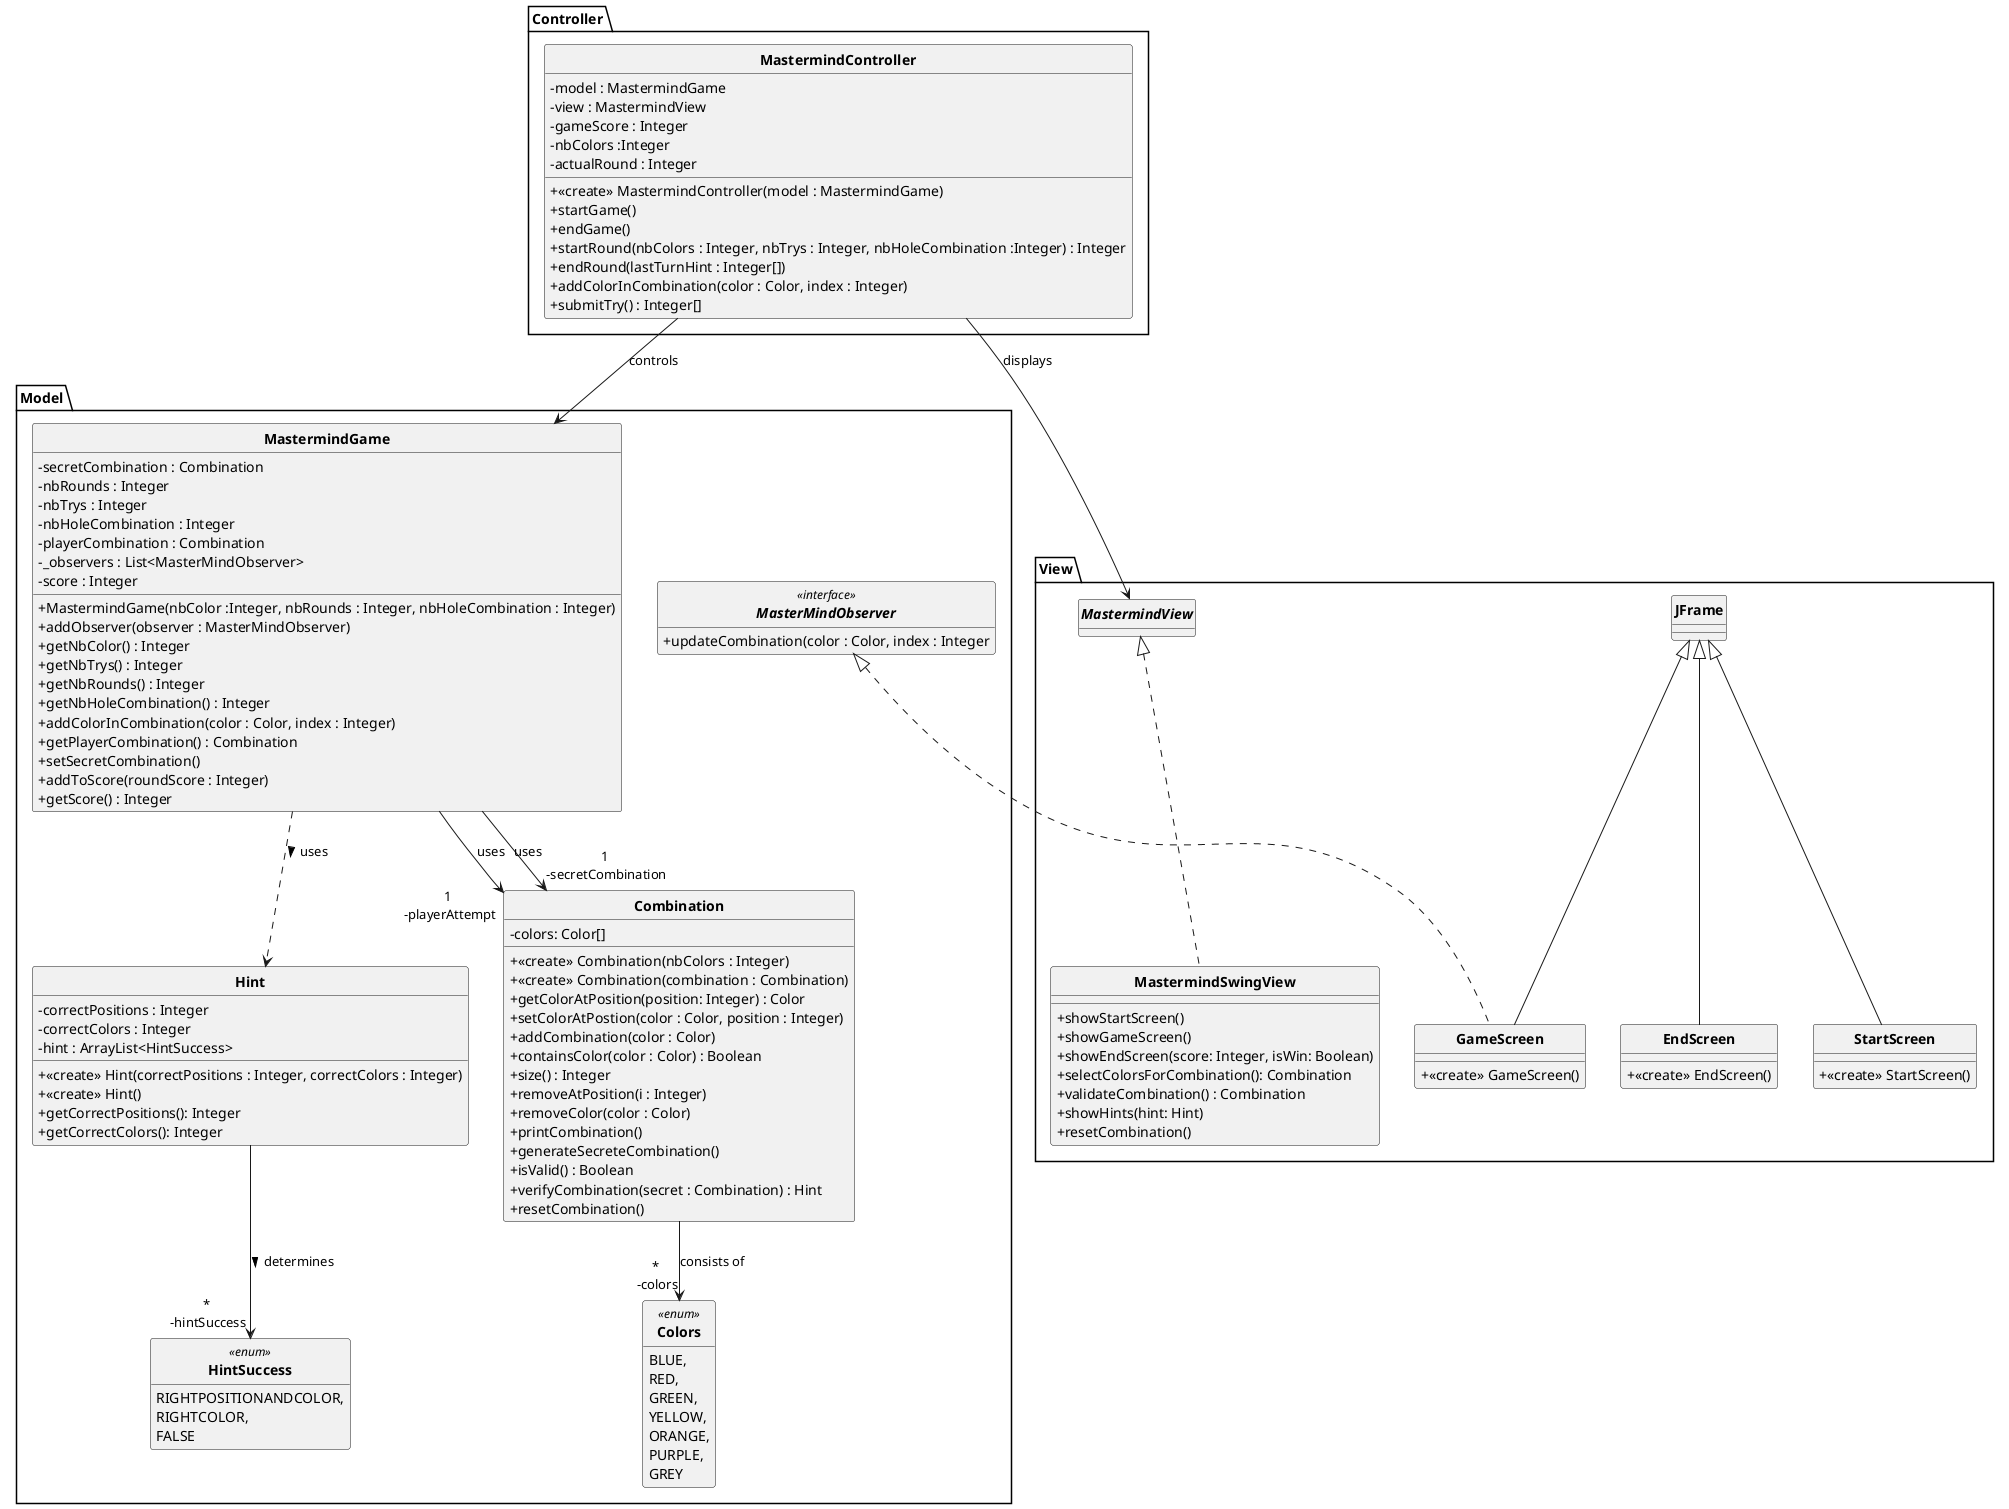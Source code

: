  @startuml
skinparam style strictuml
skinparam classAttributeIconSize 0
skinparam classFontStyle Bold
hide enum methods
hide interface attributes

package Model {

    class MastermindGame {
        - secretCombination : Combination
        - nbRounds : Integer
        - nbTrys : Integer
        - nbHoleCombination : Integer
        - playerCombination : Combination
        - _observers : List<MasterMindObserver>
        - score : Integer

        + MastermindGame(nbColor :Integer, nbRounds : Integer, nbHoleCombination : Integer)
        + addObserver(observer : MasterMindObserver)
        + getNbColor() : Integer
        + getNbTrys() : Integer
        + getNbRounds() : Integer
        + getNbHoleCombination() : Integer
        + addColorInCombination(color : Color, index : Integer)
        + getPlayerCombination() : Combination
        + setSecretCombination()
        + addToScore(roundScore : Integer)
        + getScore() : Integer
    }

    class Combination {
        - colors: Color[]
        + <<create>> Combination(nbColors : Integer)
        + <<create>> Combination(combination : Combination)
        + getColorAtPosition(position: Integer) : Color
        + setColorAtPostion(color : Color, position : Integer)
        + addCombination(color : Color)
        + containsColor(color : Color) : Boolean
        + size() : Integer
        + removeAtPosition(i : Integer)
        + removeColor(color : Color)
        + printCombination()
        + generateSecreteCombination()
        + isValid() : Boolean
        + verifyCombination(secret : Combination) : Hint
        + resetCombination()
    }

    class Hint {
        - correctPositions : Integer
        - correctColors : Integer
        - hint : ArrayList<HintSuccess>
        + <<create>> Hint(correctPositions : Integer, correctColors : Integer)
        + <<create>> Hint()
        + getCorrectPositions(): Integer
        + getCorrectColors(): Integer
    }

    enum Colors <<enum>> {
        BLUE,
        RED,
        GREEN,
        YELLOW,
        ORANGE,
        PURPLE,
        GREY
    }

    enum HintSuccess <<enum>> {
        RIGHTPOSITIONANDCOLOR,
        RIGHTCOLOR,
        FALSE
    }

    interface MasterMindObserver <<interface>> {
        + updateCombination(color : Color, index : Integer

    }


}

package View {

    class StartScreen extends JFrame {
        + <<create>> StartScreen()
    }

    class EndScreen extends JFrame {
        + <<create>> EndScreen()
    }

    class GameScreen extends JFrame implements Model.MasterMindObserver{
        + <<create>> GameScreen()
    }

    class MastermindSwingView implements MastermindView {
        + showStartScreen()
        + showGameScreen()
        + showEndScreen(score: Integer, isWin: Boolean)
        + selectColorsForCombination(): Combination
        + validateCombination() : Combination
        + showHints(hint: Hint)
        + resetCombination()
    }

}

package Controller {

    class MastermindController {
        - model : MastermindGame
        - view : MastermindView
        - gameScore : Integer
        - nbColors :Integer
        - actualRound : Integer
        + <<create>> MastermindController(model : MastermindGame)
        + startGame()
        + endGame()
        + startRound(nbColors : Integer, nbTrys : Integer, nbHoleCombination :Integer) : Integer
        + endRound(lastTurnHint : Integer[])
        + addColorInCombination(color : Color, index : Integer)
        + submitTry() : Integer[]

    }

}

MastermindGame --> "1\n -secretCombination" Combination : uses
MastermindGame --> "1\n -playerAttempt" Combination : uses
MastermindController --> MastermindGame : controls
MastermindController --> MastermindView : displays
Combination --> "*\n -colors" Colors : consists of
Hint --> "*\n -hintSuccess" HintSuccess : determines >
MastermindGame ..> Hint : uses >
@enduml
